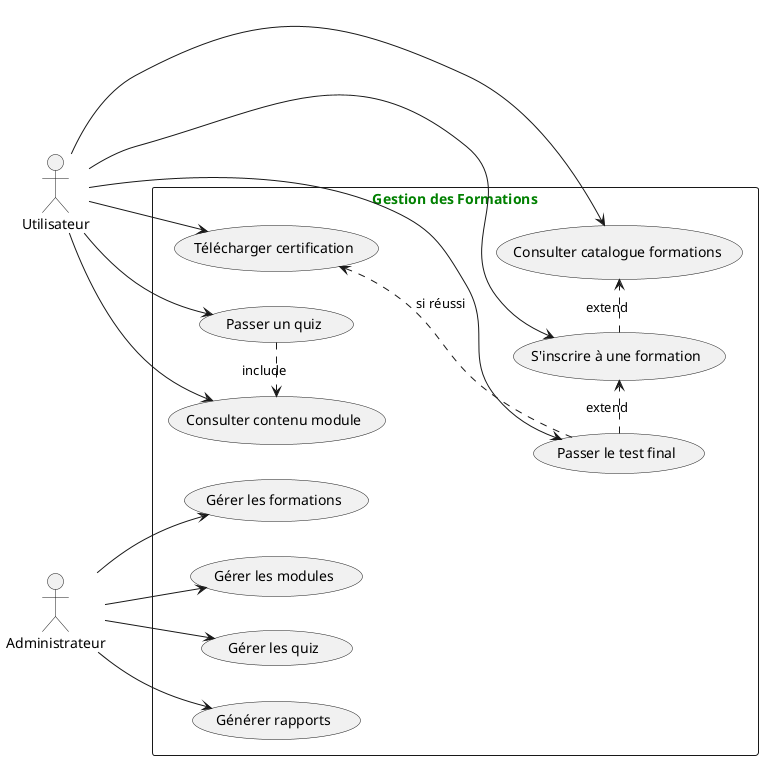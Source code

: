@startuml

<style>
rectangle {
  Fontcolor green
  HorizontalAlignment center
}
</style>

left to right direction
actor Utilisateur as E
actor Administrateur as A

rectangle "Gestion des Formations" {

  A --> (Gérer les formations)
  A --> (Gérer les modules)
  A --> (Gérer les quiz)
  A --> (Générer rapports)

  E --> (Consulter catalogue formations)
    E --> (S'inscrire à une formation)
    E --> (Consulter contenu module)
    E --> (Passer un quiz)
    E --> (Passer le test final)
    E --> (Télécharger certification)

  (Passer un quiz) .> (Consulter contenu module) : include
  (Passer le test final) .> (S'inscrire à une formation) : extend
  (Télécharger certification) <.. (Passer le test final) : si réussi
  (S'inscrire à une formation) .> (Consulter catalogue formations) : extend
}

@enduml